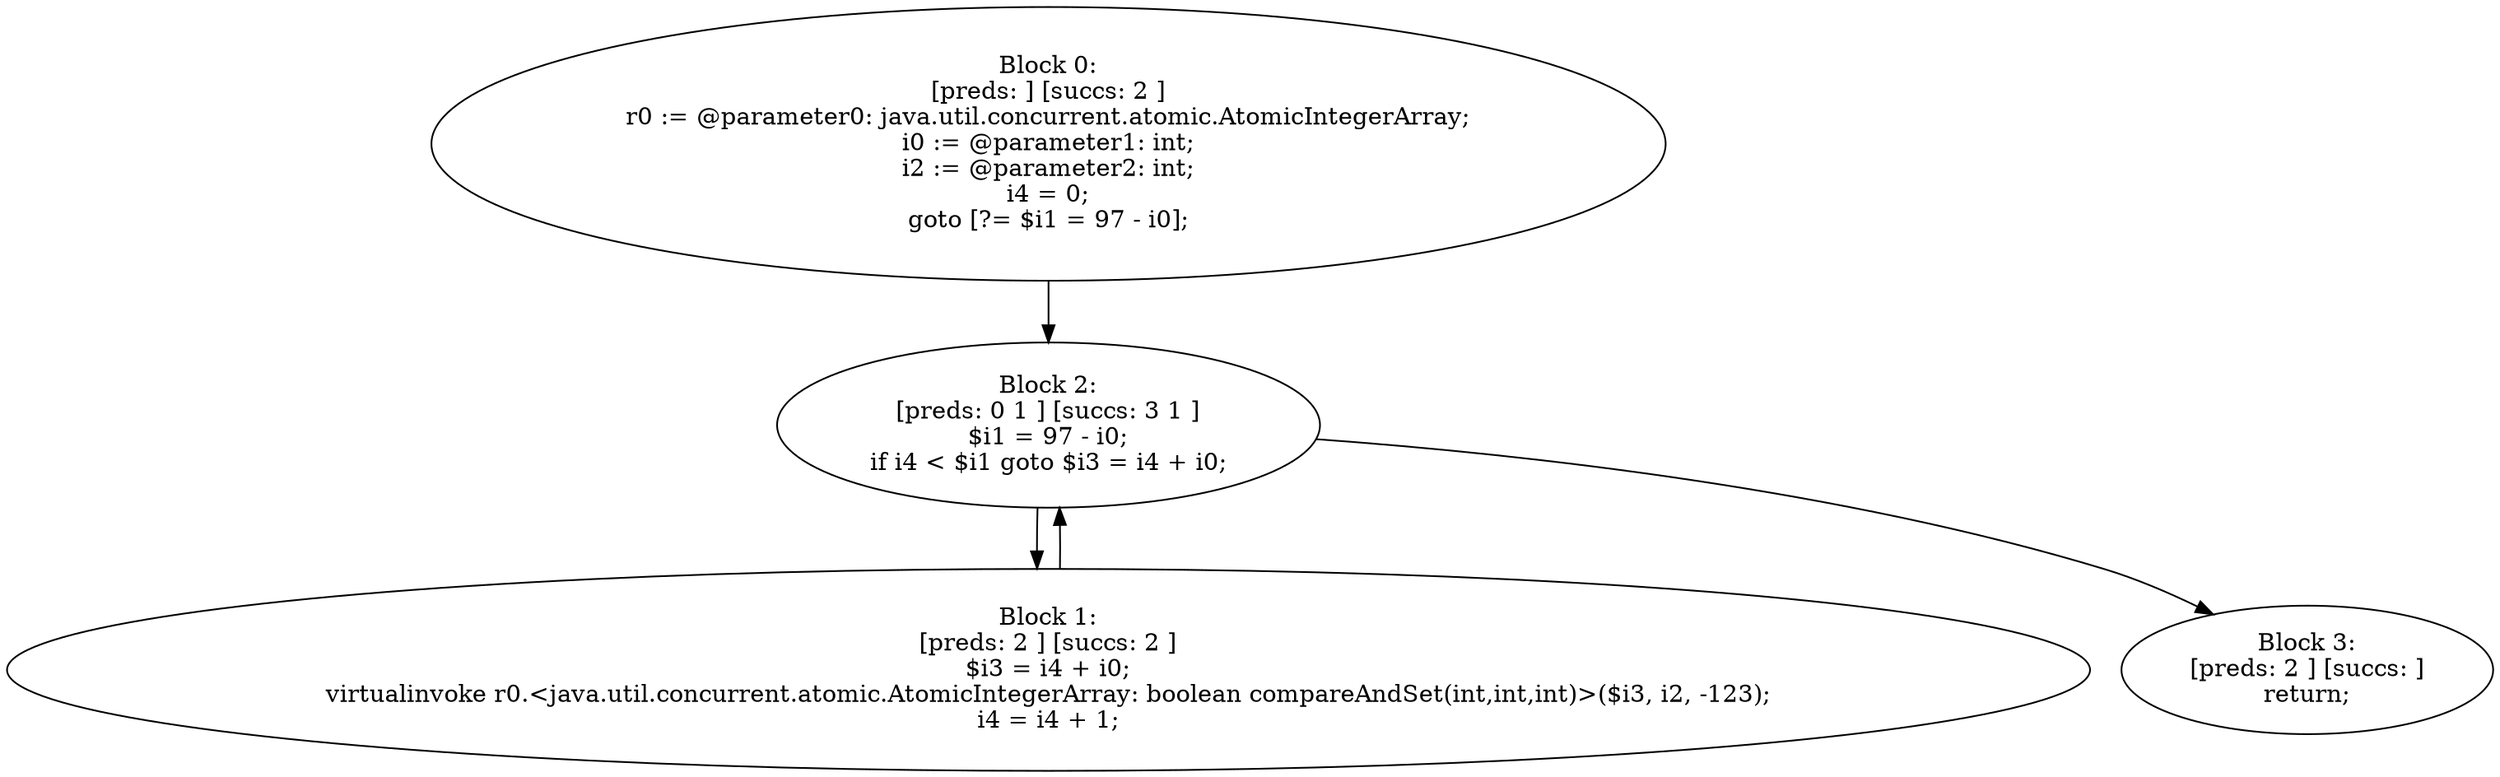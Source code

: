digraph "unitGraph" {
    "Block 0:
[preds: ] [succs: 2 ]
r0 := @parameter0: java.util.concurrent.atomic.AtomicIntegerArray;
i0 := @parameter1: int;
i2 := @parameter2: int;
i4 = 0;
goto [?= $i1 = 97 - i0];
"
    "Block 1:
[preds: 2 ] [succs: 2 ]
$i3 = i4 + i0;
virtualinvoke r0.<java.util.concurrent.atomic.AtomicIntegerArray: boolean compareAndSet(int,int,int)>($i3, i2, -123);
i4 = i4 + 1;
"
    "Block 2:
[preds: 0 1 ] [succs: 3 1 ]
$i1 = 97 - i0;
if i4 < $i1 goto $i3 = i4 + i0;
"
    "Block 3:
[preds: 2 ] [succs: ]
return;
"
    "Block 0:
[preds: ] [succs: 2 ]
r0 := @parameter0: java.util.concurrent.atomic.AtomicIntegerArray;
i0 := @parameter1: int;
i2 := @parameter2: int;
i4 = 0;
goto [?= $i1 = 97 - i0];
"->"Block 2:
[preds: 0 1 ] [succs: 3 1 ]
$i1 = 97 - i0;
if i4 < $i1 goto $i3 = i4 + i0;
";
    "Block 1:
[preds: 2 ] [succs: 2 ]
$i3 = i4 + i0;
virtualinvoke r0.<java.util.concurrent.atomic.AtomicIntegerArray: boolean compareAndSet(int,int,int)>($i3, i2, -123);
i4 = i4 + 1;
"->"Block 2:
[preds: 0 1 ] [succs: 3 1 ]
$i1 = 97 - i0;
if i4 < $i1 goto $i3 = i4 + i0;
";
    "Block 2:
[preds: 0 1 ] [succs: 3 1 ]
$i1 = 97 - i0;
if i4 < $i1 goto $i3 = i4 + i0;
"->"Block 3:
[preds: 2 ] [succs: ]
return;
";
    "Block 2:
[preds: 0 1 ] [succs: 3 1 ]
$i1 = 97 - i0;
if i4 < $i1 goto $i3 = i4 + i0;
"->"Block 1:
[preds: 2 ] [succs: 2 ]
$i3 = i4 + i0;
virtualinvoke r0.<java.util.concurrent.atomic.AtomicIntegerArray: boolean compareAndSet(int,int,int)>($i3, i2, -123);
i4 = i4 + 1;
";
}
